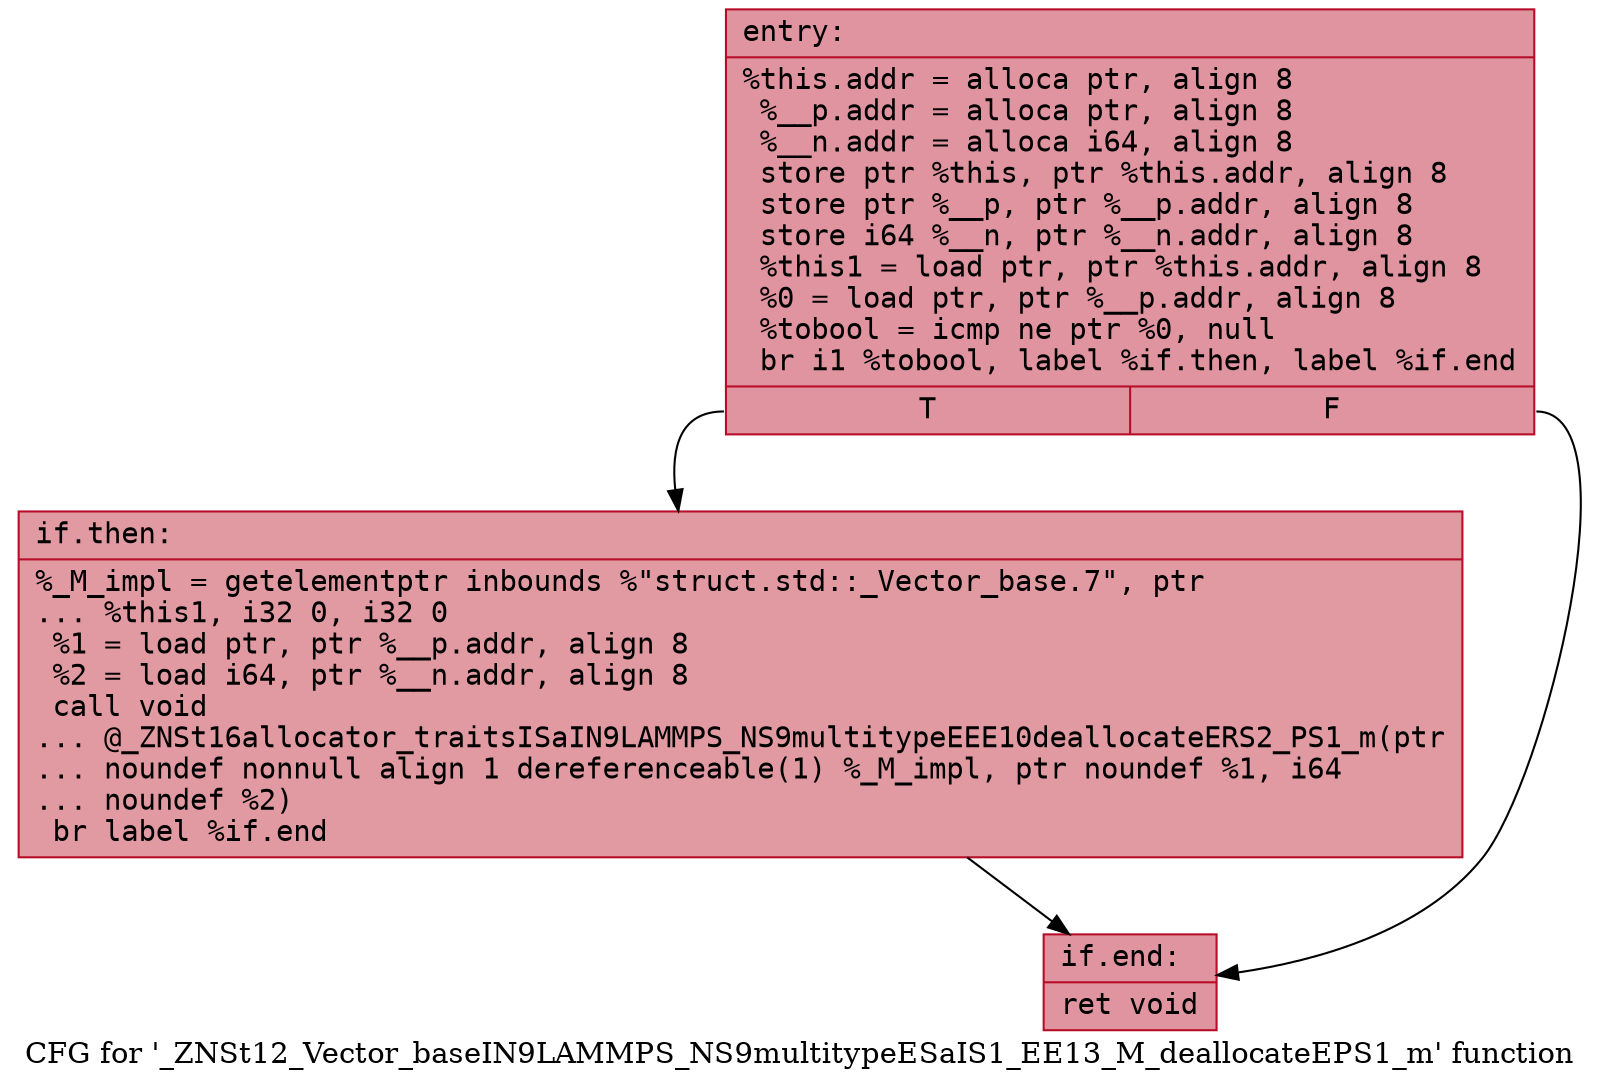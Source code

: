 digraph "CFG for '_ZNSt12_Vector_baseIN9LAMMPS_NS9multitypeESaIS1_EE13_M_deallocateEPS1_m' function" {
	label="CFG for '_ZNSt12_Vector_baseIN9LAMMPS_NS9multitypeESaIS1_EE13_M_deallocateEPS1_m' function";

	Node0x55bd405c02c0 [shape=record,color="#b70d28ff", style=filled, fillcolor="#b70d2870" fontname="Courier",label="{entry:\l|  %this.addr = alloca ptr, align 8\l  %__p.addr = alloca ptr, align 8\l  %__n.addr = alloca i64, align 8\l  store ptr %this, ptr %this.addr, align 8\l  store ptr %__p, ptr %__p.addr, align 8\l  store i64 %__n, ptr %__n.addr, align 8\l  %this1 = load ptr, ptr %this.addr, align 8\l  %0 = load ptr, ptr %__p.addr, align 8\l  %tobool = icmp ne ptr %0, null\l  br i1 %tobool, label %if.then, label %if.end\l|{<s0>T|<s1>F}}"];
	Node0x55bd405c02c0:s0 -> Node0x55bd405c0330[tooltip="entry -> if.then\nProbability 62.50%" ];
	Node0x55bd405c02c0:s1 -> Node0x55bd405c0b80[tooltip="entry -> if.end\nProbability 37.50%" ];
	Node0x55bd405c0330 [shape=record,color="#b70d28ff", style=filled, fillcolor="#bb1b2c70" fontname="Courier",label="{if.then:\l|  %_M_impl = getelementptr inbounds %\"struct.std::_Vector_base.7\", ptr\l... %this1, i32 0, i32 0\l  %1 = load ptr, ptr %__p.addr, align 8\l  %2 = load i64, ptr %__n.addr, align 8\l  call void\l... @_ZNSt16allocator_traitsISaIN9LAMMPS_NS9multitypeEEE10deallocateERS2_PS1_m(ptr\l... noundef nonnull align 1 dereferenceable(1) %_M_impl, ptr noundef %1, i64\l... noundef %2)\l  br label %if.end\l}"];
	Node0x55bd405c0330 -> Node0x55bd405c0b80[tooltip="if.then -> if.end\nProbability 100.00%" ];
	Node0x55bd405c0b80 [shape=record,color="#b70d28ff", style=filled, fillcolor="#b70d2870" fontname="Courier",label="{if.end:\l|  ret void\l}"];
}
